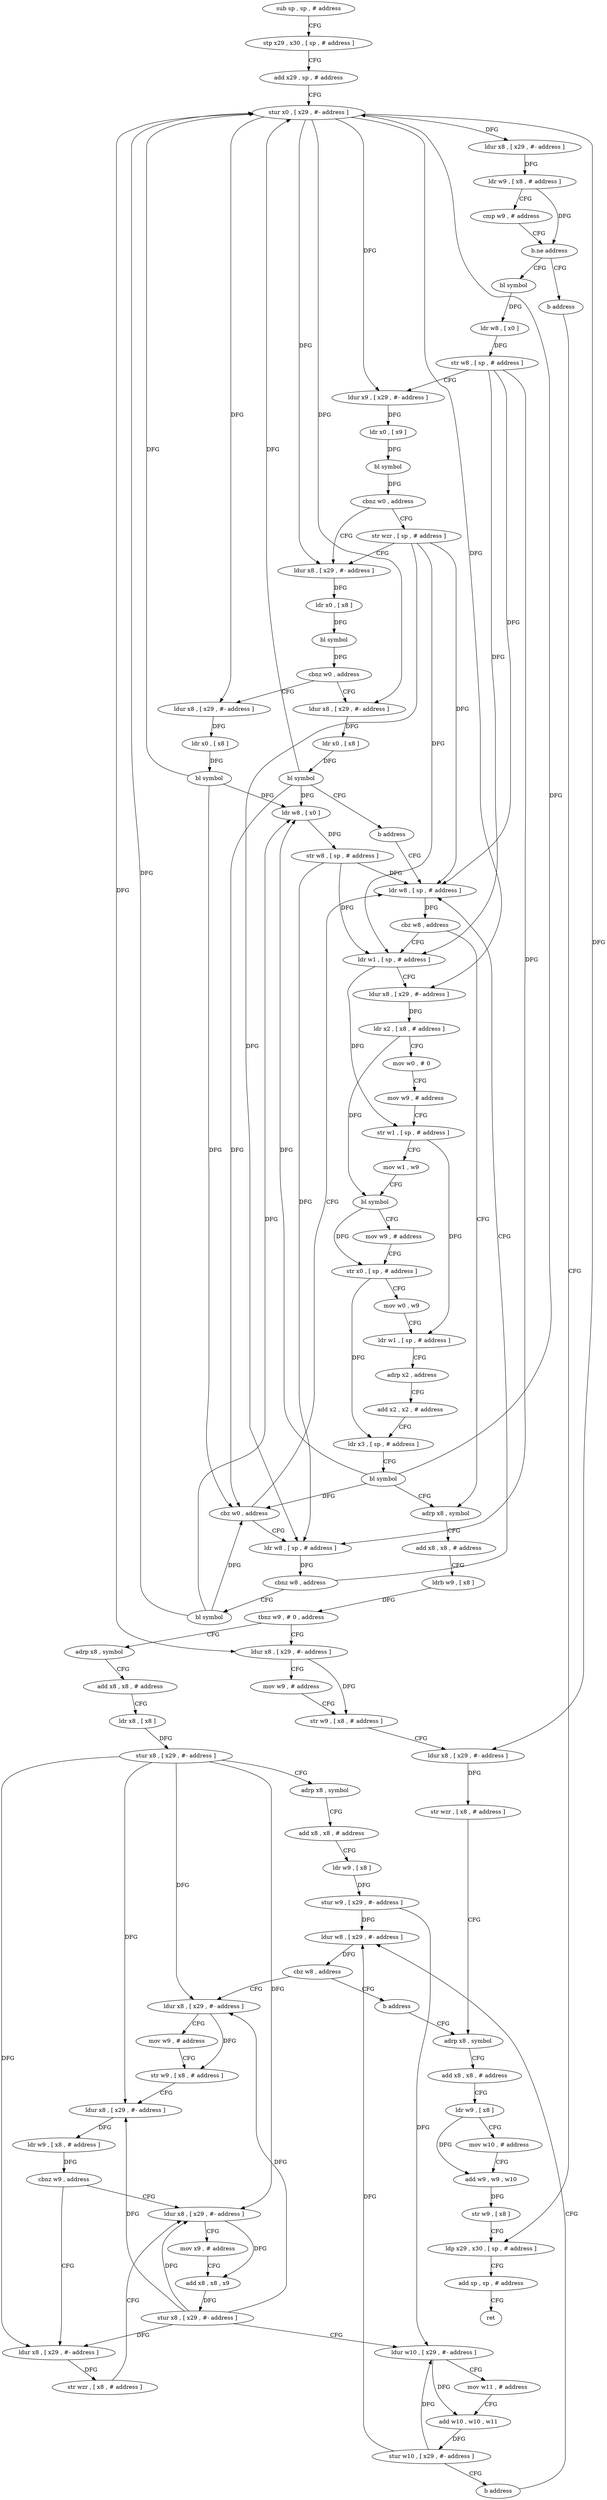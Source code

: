 digraph "func" {
"4233116" [label = "sub sp , sp , # address" ]
"4233120" [label = "stp x29 , x30 , [ sp , # address ]" ]
"4233124" [label = "add x29 , sp , # address" ]
"4233128" [label = "stur x0 , [ x29 , #- address ]" ]
"4233132" [label = "ldur x8 , [ x29 , #- address ]" ]
"4233136" [label = "ldr w9 , [ x8 , # address ]" ]
"4233140" [label = "cmp w9 , # address" ]
"4233144" [label = "b.ne address" ]
"4233152" [label = "bl symbol" ]
"4233148" [label = "b address" ]
"4233156" [label = "ldr w8 , [ x0 ]" ]
"4233160" [label = "str w8 , [ sp , # address ]" ]
"4233164" [label = "ldur x9 , [ x29 , #- address ]" ]
"4233168" [label = "ldr x0 , [ x9 ]" ]
"4233172" [label = "bl symbol" ]
"4233176" [label = "cbnz w0 , address" ]
"4233184" [label = "ldur x8 , [ x29 , #- address ]" ]
"4233180" [label = "str wzr , [ sp , # address ]" ]
"4233496" [label = "ldp x29 , x30 , [ sp , # address ]" ]
"4233188" [label = "ldr x0 , [ x8 ]" ]
"4233192" [label = "bl symbol" ]
"4233196" [label = "cbnz w0 , address" ]
"4233216" [label = "ldur x8 , [ x29 , #- address ]" ]
"4233200" [label = "ldur x8 , [ x29 , #- address ]" ]
"4233500" [label = "add sp , sp , # address" ]
"4233504" [label = "ret" ]
"4233220" [label = "ldr x0 , [ x8 ]" ]
"4233224" [label = "bl symbol" ]
"4233228" [label = "cbz w0 , address" ]
"4233252" [label = "ldr w8 , [ sp , # address ]" ]
"4233232" [label = "ldr w8 , [ sp , # address ]" ]
"4233204" [label = "ldr x0 , [ x8 ]" ]
"4233208" [label = "bl symbol" ]
"4233212" [label = "b address" ]
"4233256" [label = "cbz w8 , address" ]
"4233324" [label = "adrp x8 , symbol" ]
"4233260" [label = "ldr w1 , [ sp , # address ]" ]
"4233236" [label = "cbnz w8 , address" ]
"4233240" [label = "bl symbol" ]
"4233328" [label = "add x8 , x8 , # address" ]
"4233332" [label = "ldrb w9 , [ x8 ]" ]
"4233336" [label = "tbnz w9 , # 0 , address" ]
"4233452" [label = "ldur x8 , [ x29 , #- address ]" ]
"4233340" [label = "adrp x8 , symbol" ]
"4233264" [label = "ldur x8 , [ x29 , #- address ]" ]
"4233268" [label = "ldr x2 , [ x8 , # address ]" ]
"4233272" [label = "mov w0 , # 0" ]
"4233276" [label = "mov w9 , # address" ]
"4233280" [label = "str w1 , [ sp , # address ]" ]
"4233284" [label = "mov w1 , w9" ]
"4233288" [label = "bl symbol" ]
"4233292" [label = "mov w9 , # address" ]
"4233296" [label = "str x0 , [ sp , # address ]" ]
"4233300" [label = "mov w0 , w9" ]
"4233304" [label = "ldr w1 , [ sp , # address ]" ]
"4233308" [label = "adrp x2 , address" ]
"4233312" [label = "add x2 , x2 , # address" ]
"4233316" [label = "ldr x3 , [ sp , # address ]" ]
"4233320" [label = "bl symbol" ]
"4233244" [label = "ldr w8 , [ x0 ]" ]
"4233248" [label = "str w8 , [ sp , # address ]" ]
"4233456" [label = "mov w9 , # address" ]
"4233460" [label = "str w9 , [ x8 , # address ]" ]
"4233464" [label = "ldur x8 , [ x29 , #- address ]" ]
"4233468" [label = "str wzr , [ x8 , # address ]" ]
"4233472" [label = "adrp x8 , symbol" ]
"4233344" [label = "add x8 , x8 , # address" ]
"4233348" [label = "ldr x8 , [ x8 ]" ]
"4233352" [label = "stur x8 , [ x29 , #- address ]" ]
"4233356" [label = "adrp x8 , symbol" ]
"4233360" [label = "add x8 , x8 , # address" ]
"4233364" [label = "ldr w9 , [ x8 ]" ]
"4233368" [label = "stur w9 , [ x29 , #- address ]" ]
"4233372" [label = "ldur w8 , [ x29 , #- address ]" ]
"4233448" [label = "b address" ]
"4233380" [label = "ldur x8 , [ x29 , #- address ]" ]
"4233384" [label = "mov w9 , # address" ]
"4233388" [label = "str w9 , [ x8 , # address ]" ]
"4233392" [label = "ldur x8 , [ x29 , #- address ]" ]
"4233396" [label = "ldr w9 , [ x8 , # address ]" ]
"4233400" [label = "cbnz w9 , address" ]
"4233412" [label = "ldur x8 , [ x29 , #- address ]" ]
"4233404" [label = "ldur x8 , [ x29 , #- address ]" ]
"4233476" [label = "add x8 , x8 , # address" ]
"4233480" [label = "ldr w9 , [ x8 ]" ]
"4233484" [label = "mov w10 , # address" ]
"4233488" [label = "add w9 , w9 , w10" ]
"4233492" [label = "str w9 , [ x8 ]" ]
"4233416" [label = "mov x9 , # address" ]
"4233420" [label = "add x8 , x8 , x9" ]
"4233424" [label = "stur x8 , [ x29 , #- address ]" ]
"4233428" [label = "ldur w10 , [ x29 , #- address ]" ]
"4233432" [label = "mov w11 , # address" ]
"4233436" [label = "add w10 , w10 , w11" ]
"4233440" [label = "stur w10 , [ x29 , #- address ]" ]
"4233444" [label = "b address" ]
"4233408" [label = "str wzr , [ x8 , # address ]" ]
"4233376" [label = "cbz w8 , address" ]
"4233116" -> "4233120" [ label = "CFG" ]
"4233120" -> "4233124" [ label = "CFG" ]
"4233124" -> "4233128" [ label = "CFG" ]
"4233128" -> "4233132" [ label = "DFG" ]
"4233128" -> "4233164" [ label = "DFG" ]
"4233128" -> "4233184" [ label = "DFG" ]
"4233128" -> "4233216" [ label = "DFG" ]
"4233128" -> "4233200" [ label = "DFG" ]
"4233128" -> "4233264" [ label = "DFG" ]
"4233128" -> "4233452" [ label = "DFG" ]
"4233128" -> "4233464" [ label = "DFG" ]
"4233132" -> "4233136" [ label = "DFG" ]
"4233136" -> "4233140" [ label = "CFG" ]
"4233136" -> "4233144" [ label = "DFG" ]
"4233140" -> "4233144" [ label = "CFG" ]
"4233144" -> "4233152" [ label = "CFG" ]
"4233144" -> "4233148" [ label = "CFG" ]
"4233152" -> "4233156" [ label = "DFG" ]
"4233148" -> "4233496" [ label = "CFG" ]
"4233156" -> "4233160" [ label = "DFG" ]
"4233160" -> "4233164" [ label = "CFG" ]
"4233160" -> "4233252" [ label = "DFG" ]
"4233160" -> "4233232" [ label = "DFG" ]
"4233160" -> "4233260" [ label = "DFG" ]
"4233164" -> "4233168" [ label = "DFG" ]
"4233168" -> "4233172" [ label = "DFG" ]
"4233172" -> "4233176" [ label = "DFG" ]
"4233176" -> "4233184" [ label = "CFG" ]
"4233176" -> "4233180" [ label = "CFG" ]
"4233184" -> "4233188" [ label = "DFG" ]
"4233180" -> "4233184" [ label = "CFG" ]
"4233180" -> "4233252" [ label = "DFG" ]
"4233180" -> "4233232" [ label = "DFG" ]
"4233180" -> "4233260" [ label = "DFG" ]
"4233496" -> "4233500" [ label = "CFG" ]
"4233188" -> "4233192" [ label = "DFG" ]
"4233192" -> "4233196" [ label = "DFG" ]
"4233196" -> "4233216" [ label = "CFG" ]
"4233196" -> "4233200" [ label = "CFG" ]
"4233216" -> "4233220" [ label = "DFG" ]
"4233200" -> "4233204" [ label = "DFG" ]
"4233500" -> "4233504" [ label = "CFG" ]
"4233220" -> "4233224" [ label = "DFG" ]
"4233224" -> "4233228" [ label = "DFG" ]
"4233224" -> "4233128" [ label = "DFG" ]
"4233224" -> "4233244" [ label = "DFG" ]
"4233228" -> "4233252" [ label = "CFG" ]
"4233228" -> "4233232" [ label = "CFG" ]
"4233252" -> "4233256" [ label = "DFG" ]
"4233232" -> "4233236" [ label = "DFG" ]
"4233204" -> "4233208" [ label = "DFG" ]
"4233208" -> "4233212" [ label = "CFG" ]
"4233208" -> "4233128" [ label = "DFG" ]
"4233208" -> "4233228" [ label = "DFG" ]
"4233208" -> "4233244" [ label = "DFG" ]
"4233212" -> "4233252" [ label = "CFG" ]
"4233256" -> "4233324" [ label = "CFG" ]
"4233256" -> "4233260" [ label = "CFG" ]
"4233324" -> "4233328" [ label = "CFG" ]
"4233260" -> "4233264" [ label = "CFG" ]
"4233260" -> "4233280" [ label = "DFG" ]
"4233236" -> "4233252" [ label = "CFG" ]
"4233236" -> "4233240" [ label = "CFG" ]
"4233240" -> "4233244" [ label = "DFG" ]
"4233240" -> "4233128" [ label = "DFG" ]
"4233240" -> "4233228" [ label = "DFG" ]
"4233328" -> "4233332" [ label = "CFG" ]
"4233332" -> "4233336" [ label = "DFG" ]
"4233336" -> "4233452" [ label = "CFG" ]
"4233336" -> "4233340" [ label = "CFG" ]
"4233452" -> "4233456" [ label = "CFG" ]
"4233452" -> "4233460" [ label = "DFG" ]
"4233340" -> "4233344" [ label = "CFG" ]
"4233264" -> "4233268" [ label = "DFG" ]
"4233268" -> "4233272" [ label = "CFG" ]
"4233268" -> "4233288" [ label = "DFG" ]
"4233272" -> "4233276" [ label = "CFG" ]
"4233276" -> "4233280" [ label = "CFG" ]
"4233280" -> "4233284" [ label = "CFG" ]
"4233280" -> "4233304" [ label = "DFG" ]
"4233284" -> "4233288" [ label = "CFG" ]
"4233288" -> "4233292" [ label = "CFG" ]
"4233288" -> "4233296" [ label = "DFG" ]
"4233292" -> "4233296" [ label = "CFG" ]
"4233296" -> "4233300" [ label = "CFG" ]
"4233296" -> "4233316" [ label = "DFG" ]
"4233300" -> "4233304" [ label = "CFG" ]
"4233304" -> "4233308" [ label = "CFG" ]
"4233308" -> "4233312" [ label = "CFG" ]
"4233312" -> "4233316" [ label = "CFG" ]
"4233316" -> "4233320" [ label = "CFG" ]
"4233320" -> "4233324" [ label = "CFG" ]
"4233320" -> "4233128" [ label = "DFG" ]
"4233320" -> "4233228" [ label = "DFG" ]
"4233320" -> "4233244" [ label = "DFG" ]
"4233244" -> "4233248" [ label = "DFG" ]
"4233248" -> "4233252" [ label = "DFG" ]
"4233248" -> "4233232" [ label = "DFG" ]
"4233248" -> "4233260" [ label = "DFG" ]
"4233456" -> "4233460" [ label = "CFG" ]
"4233460" -> "4233464" [ label = "CFG" ]
"4233464" -> "4233468" [ label = "DFG" ]
"4233468" -> "4233472" [ label = "CFG" ]
"4233472" -> "4233476" [ label = "CFG" ]
"4233344" -> "4233348" [ label = "CFG" ]
"4233348" -> "4233352" [ label = "DFG" ]
"4233352" -> "4233356" [ label = "CFG" ]
"4233352" -> "4233380" [ label = "DFG" ]
"4233352" -> "4233392" [ label = "DFG" ]
"4233352" -> "4233412" [ label = "DFG" ]
"4233352" -> "4233404" [ label = "DFG" ]
"4233356" -> "4233360" [ label = "CFG" ]
"4233360" -> "4233364" [ label = "CFG" ]
"4233364" -> "4233368" [ label = "DFG" ]
"4233368" -> "4233372" [ label = "DFG" ]
"4233368" -> "4233428" [ label = "DFG" ]
"4233372" -> "4233376" [ label = "DFG" ]
"4233448" -> "4233472" [ label = "CFG" ]
"4233380" -> "4233384" [ label = "CFG" ]
"4233380" -> "4233388" [ label = "DFG" ]
"4233384" -> "4233388" [ label = "CFG" ]
"4233388" -> "4233392" [ label = "CFG" ]
"4233392" -> "4233396" [ label = "DFG" ]
"4233396" -> "4233400" [ label = "DFG" ]
"4233400" -> "4233412" [ label = "CFG" ]
"4233400" -> "4233404" [ label = "CFG" ]
"4233412" -> "4233416" [ label = "CFG" ]
"4233412" -> "4233420" [ label = "DFG" ]
"4233404" -> "4233408" [ label = "DFG" ]
"4233476" -> "4233480" [ label = "CFG" ]
"4233480" -> "4233484" [ label = "CFG" ]
"4233480" -> "4233488" [ label = "DFG" ]
"4233484" -> "4233488" [ label = "CFG" ]
"4233488" -> "4233492" [ label = "DFG" ]
"4233492" -> "4233496" [ label = "CFG" ]
"4233416" -> "4233420" [ label = "CFG" ]
"4233420" -> "4233424" [ label = "DFG" ]
"4233424" -> "4233428" [ label = "CFG" ]
"4233424" -> "4233380" [ label = "DFG" ]
"4233424" -> "4233392" [ label = "DFG" ]
"4233424" -> "4233412" [ label = "DFG" ]
"4233424" -> "4233404" [ label = "DFG" ]
"4233428" -> "4233432" [ label = "CFG" ]
"4233428" -> "4233436" [ label = "DFG" ]
"4233432" -> "4233436" [ label = "CFG" ]
"4233436" -> "4233440" [ label = "DFG" ]
"4233440" -> "4233444" [ label = "CFG" ]
"4233440" -> "4233372" [ label = "DFG" ]
"4233440" -> "4233428" [ label = "DFG" ]
"4233444" -> "4233372" [ label = "CFG" ]
"4233408" -> "4233412" [ label = "CFG" ]
"4233376" -> "4233448" [ label = "CFG" ]
"4233376" -> "4233380" [ label = "CFG" ]
}
